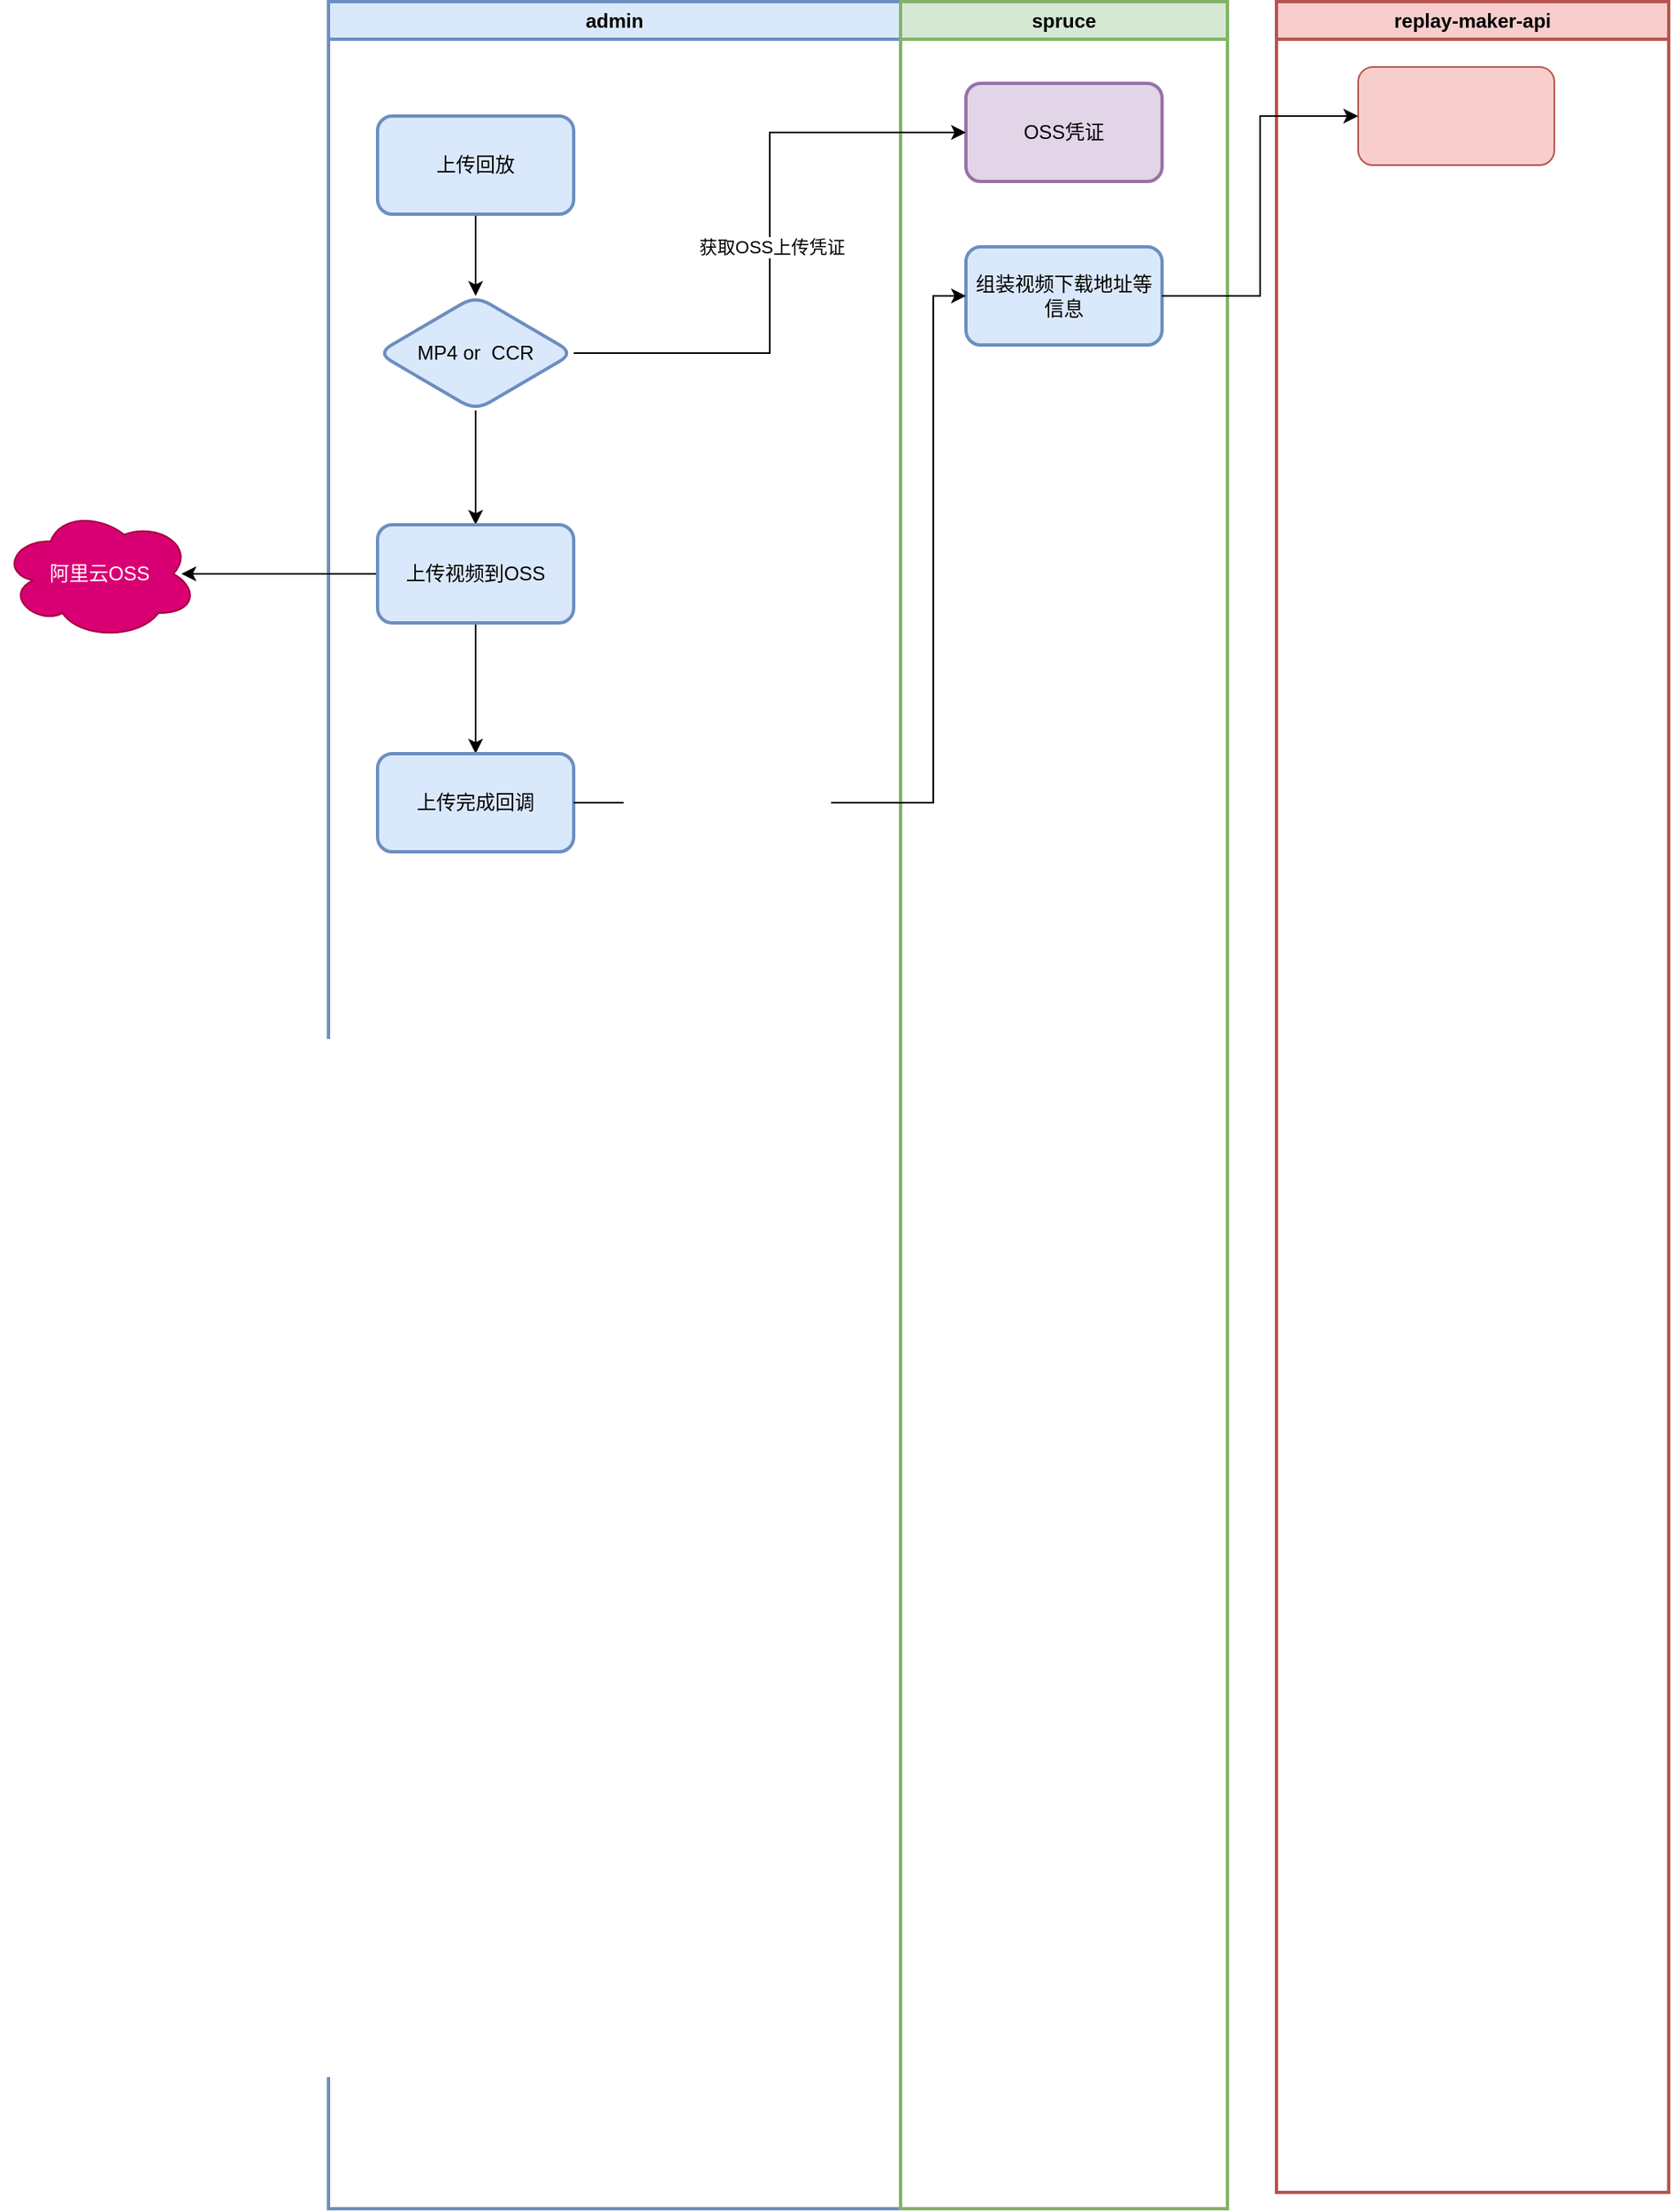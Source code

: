 <mxfile version="23.1.1" type="github">
  <diagram id="mE_audfQLTUp6M_aXCiv" name="第 1 页">
    <mxGraphModel dx="2261" dy="769" grid="1" gridSize="10" guides="1" tooltips="1" connect="1" arrows="1" fold="1" page="1" pageScale="1" pageWidth="827" pageHeight="1169" math="0" shadow="0">
      <root>
        <mxCell id="0" />
        <mxCell id="1" parent="0" />
        <mxCell id="bnxF5lEZ9LbwCtV9AJLx-2" value="admin" style="swimlane;whiteSpace=wrap;html=1;strokeWidth=2;fillColor=#dae8fc;strokeColor=#6c8ebf;" vertex="1" parent="1">
          <mxGeometry x="110" y="100" width="350" height="1350" as="geometry" />
        </mxCell>
        <mxCell id="bnxF5lEZ9LbwCtV9AJLx-6" value="" style="edgeStyle=orthogonalEdgeStyle;rounded=0;orthogonalLoop=1;jettySize=auto;html=1;" edge="1" parent="bnxF5lEZ9LbwCtV9AJLx-2" source="bnxF5lEZ9LbwCtV9AJLx-4" target="bnxF5lEZ9LbwCtV9AJLx-5">
          <mxGeometry relative="1" as="geometry" />
        </mxCell>
        <mxCell id="bnxF5lEZ9LbwCtV9AJLx-4" value="上传回放" style="rounded=1;whiteSpace=wrap;html=1;strokeWidth=2;fillColor=#dae8fc;strokeColor=#6c8ebf;" vertex="1" parent="bnxF5lEZ9LbwCtV9AJLx-2">
          <mxGeometry x="30" y="70" width="120" height="60" as="geometry" />
        </mxCell>
        <mxCell id="bnxF5lEZ9LbwCtV9AJLx-12" value="" style="edgeStyle=orthogonalEdgeStyle;rounded=0;orthogonalLoop=1;jettySize=auto;html=1;" edge="1" parent="bnxF5lEZ9LbwCtV9AJLx-2" source="bnxF5lEZ9LbwCtV9AJLx-5" target="bnxF5lEZ9LbwCtV9AJLx-11">
          <mxGeometry relative="1" as="geometry" />
        </mxCell>
        <mxCell id="bnxF5lEZ9LbwCtV9AJLx-5" value="MP4 or&amp;nbsp; CCR" style="rhombus;whiteSpace=wrap;html=1;rounded=1;strokeWidth=2;fillColor=#dae8fc;strokeColor=#6c8ebf;" vertex="1" parent="bnxF5lEZ9LbwCtV9AJLx-2">
          <mxGeometry x="30" y="180" width="120" height="70" as="geometry" />
        </mxCell>
        <mxCell id="bnxF5lEZ9LbwCtV9AJLx-13" style="edgeStyle=orthogonalEdgeStyle;rounded=0;orthogonalLoop=1;jettySize=auto;html=1;" edge="1" parent="bnxF5lEZ9LbwCtV9AJLx-2" source="bnxF5lEZ9LbwCtV9AJLx-11">
          <mxGeometry relative="1" as="geometry">
            <mxPoint x="-90" y="350" as="targetPoint" />
          </mxGeometry>
        </mxCell>
        <mxCell id="bnxF5lEZ9LbwCtV9AJLx-16" value="" style="edgeStyle=orthogonalEdgeStyle;rounded=0;orthogonalLoop=1;jettySize=auto;html=1;" edge="1" parent="bnxF5lEZ9LbwCtV9AJLx-2" source="bnxF5lEZ9LbwCtV9AJLx-11" target="bnxF5lEZ9LbwCtV9AJLx-15">
          <mxGeometry relative="1" as="geometry" />
        </mxCell>
        <mxCell id="bnxF5lEZ9LbwCtV9AJLx-11" value="上传视频到OSS" style="whiteSpace=wrap;html=1;fillColor=#dae8fc;strokeColor=#6c8ebf;rounded=1;strokeWidth=2;" vertex="1" parent="bnxF5lEZ9LbwCtV9AJLx-2">
          <mxGeometry x="30" y="320" width="120" height="60" as="geometry" />
        </mxCell>
        <mxCell id="bnxF5lEZ9LbwCtV9AJLx-15" value="上传完成回调" style="whiteSpace=wrap;html=1;fillColor=#dae8fc;strokeColor=#6c8ebf;rounded=1;strokeWidth=2;" vertex="1" parent="bnxF5lEZ9LbwCtV9AJLx-2">
          <mxGeometry x="30" y="460" width="120" height="60" as="geometry" />
        </mxCell>
        <mxCell id="bnxF5lEZ9LbwCtV9AJLx-3" value="spruce" style="swimlane;whiteSpace=wrap;html=1;startSize=23;strokeWidth=2;fillColor=#d5e8d4;strokeColor=#82b366;" vertex="1" parent="1">
          <mxGeometry x="460" y="100" width="200" height="1350" as="geometry" />
        </mxCell>
        <mxCell id="bnxF5lEZ9LbwCtV9AJLx-8" value="OSS凭证" style="rounded=1;whiteSpace=wrap;html=1;strokeWidth=2;fillColor=#e1d5e7;strokeColor=#9673a6;" vertex="1" parent="bnxF5lEZ9LbwCtV9AJLx-3">
          <mxGeometry x="40" y="50" width="120" height="60" as="geometry" />
        </mxCell>
        <mxCell id="bnxF5lEZ9LbwCtV9AJLx-18" value="组装视频下载地址等信息" style="whiteSpace=wrap;html=1;fillColor=#dae8fc;strokeColor=#6c8ebf;rounded=1;strokeWidth=2;" vertex="1" parent="bnxF5lEZ9LbwCtV9AJLx-3">
          <mxGeometry x="40" y="150" width="120" height="60" as="geometry" />
        </mxCell>
        <mxCell id="bnxF5lEZ9LbwCtV9AJLx-7" style="edgeStyle=orthogonalEdgeStyle;rounded=0;orthogonalLoop=1;jettySize=auto;html=1;entryX=0;entryY=0.5;entryDx=0;entryDy=0;" edge="1" parent="1" source="bnxF5lEZ9LbwCtV9AJLx-5" target="bnxF5lEZ9LbwCtV9AJLx-8">
          <mxGeometry relative="1" as="geometry">
            <mxPoint x="360" y="180" as="targetPoint" />
          </mxGeometry>
        </mxCell>
        <mxCell id="bnxF5lEZ9LbwCtV9AJLx-9" value="获取OSS上传凭证" style="edgeLabel;html=1;align=center;verticalAlign=middle;resizable=0;points=[];" vertex="1" connectable="0" parent="bnxF5lEZ9LbwCtV9AJLx-7">
          <mxGeometry x="-0.011" y="-1" relative="1" as="geometry">
            <mxPoint as="offset" />
          </mxGeometry>
        </mxCell>
        <mxCell id="bnxF5lEZ9LbwCtV9AJLx-14" value="阿里云OSS" style="ellipse;shape=cloud;whiteSpace=wrap;html=1;fillColor=#d80073;fontColor=#ffffff;strokeColor=#A50040;" vertex="1" parent="1">
          <mxGeometry x="-90" y="410" width="120" height="80" as="geometry" />
        </mxCell>
        <mxCell id="bnxF5lEZ9LbwCtV9AJLx-19" value="" style="edgeStyle=orthogonalEdgeStyle;rounded=0;orthogonalLoop=1;jettySize=auto;html=1;" edge="1" parent="1" source="bnxF5lEZ9LbwCtV9AJLx-15" target="bnxF5lEZ9LbwCtV9AJLx-18">
          <mxGeometry relative="1" as="geometry">
            <Array as="points">
              <mxPoint x="480" y="590" />
              <mxPoint x="480" y="280" />
            </Array>
          </mxGeometry>
        </mxCell>
        <mxCell id="bnxF5lEZ9LbwCtV9AJLx-23" value="replay-maker-api" style="swimlane;whiteSpace=wrap;html=1;strokeWidth=2;fillColor=#f8cecc;strokeColor=#b85450;" vertex="1" parent="1">
          <mxGeometry x="690" y="100" width="240" height="1340" as="geometry" />
        </mxCell>
        <mxCell id="bnxF5lEZ9LbwCtV9AJLx-25" value="" style="rounded=1;whiteSpace=wrap;html=1;fillColor=#f8cecc;strokeColor=#b85450;" vertex="1" parent="bnxF5lEZ9LbwCtV9AJLx-23">
          <mxGeometry x="50" y="40" width="120" height="60" as="geometry" />
        </mxCell>
        <mxCell id="bnxF5lEZ9LbwCtV9AJLx-24" style="edgeStyle=orthogonalEdgeStyle;rounded=0;orthogonalLoop=1;jettySize=auto;html=1;entryX=0;entryY=0.5;entryDx=0;entryDy=0;" edge="1" parent="1" source="bnxF5lEZ9LbwCtV9AJLx-18" target="bnxF5lEZ9LbwCtV9AJLx-25">
          <mxGeometry relative="1" as="geometry">
            <mxPoint x="730" y="170" as="targetPoint" />
          </mxGeometry>
        </mxCell>
      </root>
    </mxGraphModel>
  </diagram>
</mxfile>

